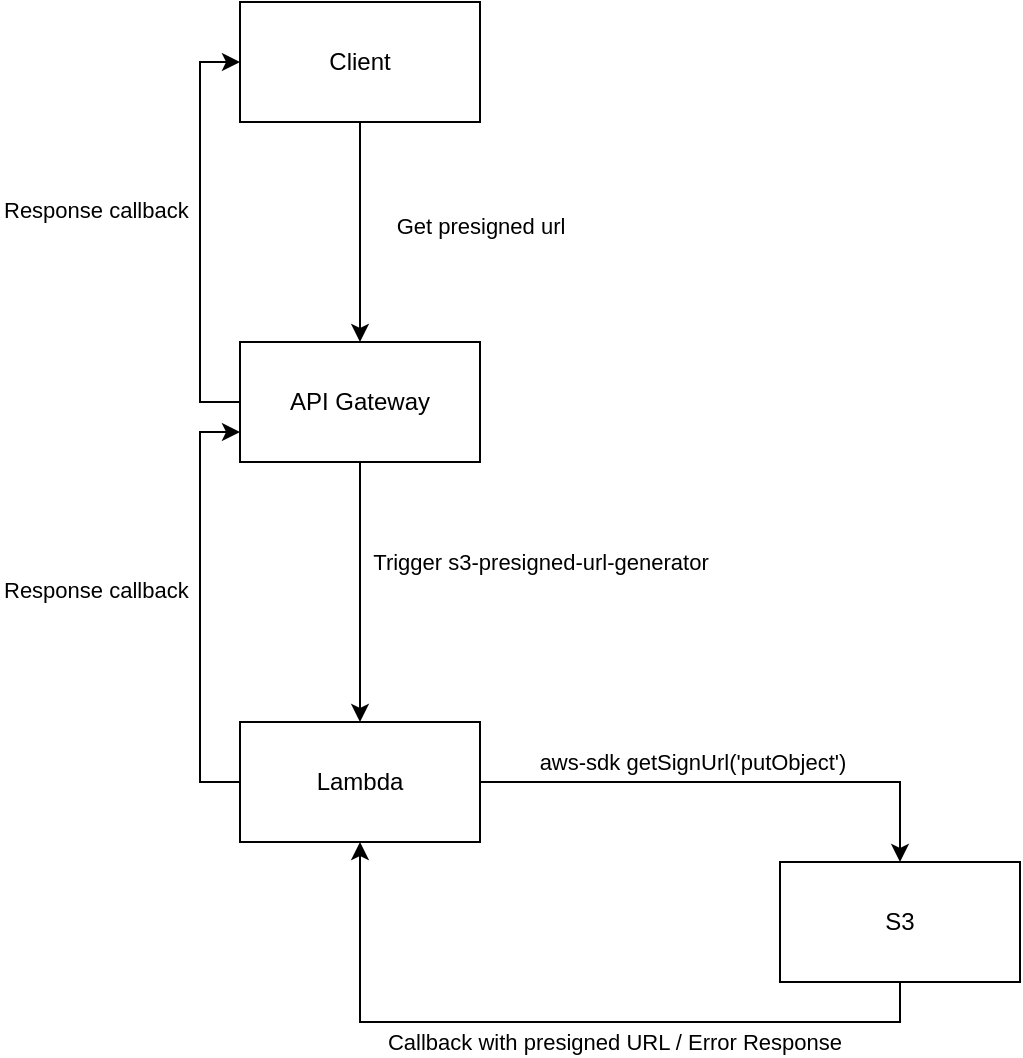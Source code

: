 <mxfile version="15.4.3" type="github">
  <diagram id="JCSbln7nFa-ZhgGABMG9" name="Page-1">
    <mxGraphModel dx="1442" dy="1063" grid="1" gridSize="10" guides="1" tooltips="1" connect="1" arrows="1" fold="1" page="1" pageScale="1" pageWidth="827" pageHeight="1169" math="0" shadow="0">
      <root>
        <mxCell id="0" />
        <mxCell id="1" parent="0" />
        <mxCell id="ZKqgqPkd3VAatTbYf4PQ-5" style="edgeStyle=orthogonalEdgeStyle;rounded=0;orthogonalLoop=1;jettySize=auto;html=1;entryX=0.5;entryY=0;entryDx=0;entryDy=0;" edge="1" parent="1" source="ZKqgqPkd3VAatTbYf4PQ-1" target="ZKqgqPkd3VAatTbYf4PQ-4">
          <mxGeometry relative="1" as="geometry" />
        </mxCell>
        <mxCell id="ZKqgqPkd3VAatTbYf4PQ-9" value="Get presigned url" style="edgeLabel;html=1;align=center;verticalAlign=bottom;resizable=0;points=[];" vertex="1" connectable="0" parent="ZKqgqPkd3VAatTbYf4PQ-5">
          <mxGeometry x="0.109" y="1" relative="1" as="geometry">
            <mxPoint x="59" y="-1" as="offset" />
          </mxGeometry>
        </mxCell>
        <mxCell id="ZKqgqPkd3VAatTbYf4PQ-1" value="Client" style="rounded=0;whiteSpace=wrap;html=1;" vertex="1" parent="1">
          <mxGeometry x="279" y="90" width="120" height="60" as="geometry" />
        </mxCell>
        <mxCell id="ZKqgqPkd3VAatTbYf4PQ-7" style="edgeStyle=orthogonalEdgeStyle;rounded=0;orthogonalLoop=1;jettySize=auto;html=1;" edge="1" parent="1" source="ZKqgqPkd3VAatTbYf4PQ-2" target="ZKqgqPkd3VAatTbYf4PQ-3">
          <mxGeometry relative="1" as="geometry" />
        </mxCell>
        <mxCell id="ZKqgqPkd3VAatTbYf4PQ-15" value="aws-sdk getSignUrl(&#39;putObject&#39;)" style="edgeLabel;html=1;align=center;verticalAlign=middle;resizable=0;points=[];" vertex="1" connectable="0" parent="ZKqgqPkd3VAatTbYf4PQ-7">
          <mxGeometry x="0.129" y="-1" relative="1" as="geometry">
            <mxPoint x="-35" y="-11" as="offset" />
          </mxGeometry>
        </mxCell>
        <mxCell id="ZKqgqPkd3VAatTbYf4PQ-17" style="edgeStyle=orthogonalEdgeStyle;rounded=0;orthogonalLoop=1;jettySize=auto;html=1;entryX=0;entryY=0.75;entryDx=0;entryDy=0;exitX=0;exitY=0.5;exitDx=0;exitDy=0;" edge="1" parent="1" source="ZKqgqPkd3VAatTbYf4PQ-2" target="ZKqgqPkd3VAatTbYf4PQ-4">
          <mxGeometry relative="1" as="geometry" />
        </mxCell>
        <mxCell id="ZKqgqPkd3VAatTbYf4PQ-2" value="Lambda" style="rounded=0;whiteSpace=wrap;html=1;" vertex="1" parent="1">
          <mxGeometry x="279" y="450" width="120" height="60" as="geometry" />
        </mxCell>
        <mxCell id="ZKqgqPkd3VAatTbYf4PQ-8" style="edgeStyle=orthogonalEdgeStyle;rounded=0;orthogonalLoop=1;jettySize=auto;html=1;entryX=0.5;entryY=1;entryDx=0;entryDy=0;exitX=0.5;exitY=1;exitDx=0;exitDy=0;" edge="1" parent="1" source="ZKqgqPkd3VAatTbYf4PQ-3" target="ZKqgqPkd3VAatTbYf4PQ-2">
          <mxGeometry relative="1" as="geometry" />
        </mxCell>
        <mxCell id="ZKqgqPkd3VAatTbYf4PQ-12" value="Callback with presigned URL / Error Response" style="edgeLabel;html=1;align=center;verticalAlign=middle;resizable=0;points=[];" vertex="1" connectable="0" parent="ZKqgqPkd3VAatTbYf4PQ-8">
          <mxGeometry x="-0.446" y="1" relative="1" as="geometry">
            <mxPoint x="-58" y="9" as="offset" />
          </mxGeometry>
        </mxCell>
        <mxCell id="ZKqgqPkd3VAatTbYf4PQ-3" value="S3" style="rounded=0;whiteSpace=wrap;html=1;" vertex="1" parent="1">
          <mxGeometry x="549" y="520" width="120" height="60" as="geometry" />
        </mxCell>
        <mxCell id="ZKqgqPkd3VAatTbYf4PQ-6" style="edgeStyle=orthogonalEdgeStyle;rounded=0;orthogonalLoop=1;jettySize=auto;html=1;" edge="1" parent="1" source="ZKqgqPkd3VAatTbYf4PQ-4" target="ZKqgqPkd3VAatTbYf4PQ-2">
          <mxGeometry relative="1" as="geometry" />
        </mxCell>
        <mxCell id="ZKqgqPkd3VAatTbYf4PQ-10" value="Trigger s3-presigned-url-generator" style="edgeLabel;html=1;align=center;verticalAlign=middle;resizable=0;points=[];" vertex="1" connectable="0" parent="ZKqgqPkd3VAatTbYf4PQ-6">
          <mxGeometry x="0.171" relative="1" as="geometry">
            <mxPoint x="90" y="-26" as="offset" />
          </mxGeometry>
        </mxCell>
        <mxCell id="ZKqgqPkd3VAatTbYf4PQ-19" style="edgeStyle=orthogonalEdgeStyle;rounded=0;orthogonalLoop=1;jettySize=auto;html=1;entryX=0;entryY=0.5;entryDx=0;entryDy=0;exitX=0;exitY=0.5;exitDx=0;exitDy=0;" edge="1" parent="1" source="ZKqgqPkd3VAatTbYf4PQ-4" target="ZKqgqPkd3VAatTbYf4PQ-1">
          <mxGeometry relative="1" as="geometry" />
        </mxCell>
        <mxCell id="ZKqgqPkd3VAatTbYf4PQ-4" value="API Gateway" style="rounded=0;whiteSpace=wrap;html=1;" vertex="1" parent="1">
          <mxGeometry x="279" y="260" width="120" height="60" as="geometry" />
        </mxCell>
        <mxCell id="ZKqgqPkd3VAatTbYf4PQ-20" value="&lt;span style=&quot;color: rgb(0 , 0 , 0) ; font-family: &amp;#34;helvetica&amp;#34; ; font-size: 11px ; font-style: normal ; font-weight: 400 ; letter-spacing: normal ; text-align: center ; text-indent: 0px ; text-transform: none ; word-spacing: 0px ; background-color: rgb(255 , 255 , 255) ; display: inline ; float: none&quot;&gt;Response callback&lt;/span&gt;" style="text;whiteSpace=wrap;html=1;" vertex="1" parent="1">
          <mxGeometry x="159" y="370" width="100" height="30" as="geometry" />
        </mxCell>
        <mxCell id="ZKqgqPkd3VAatTbYf4PQ-21" value="&lt;span style=&quot;color: rgb(0 , 0 , 0) ; font-family: &amp;#34;helvetica&amp;#34; ; font-size: 11px ; font-style: normal ; font-weight: 400 ; letter-spacing: normal ; text-align: center ; text-indent: 0px ; text-transform: none ; word-spacing: 0px ; background-color: rgb(255 , 255 , 255) ; display: inline ; float: none&quot;&gt;Response callback&lt;/span&gt;" style="text;whiteSpace=wrap;html=1;" vertex="1" parent="1">
          <mxGeometry x="159" y="180" width="100" height="30" as="geometry" />
        </mxCell>
      </root>
    </mxGraphModel>
  </diagram>
</mxfile>

